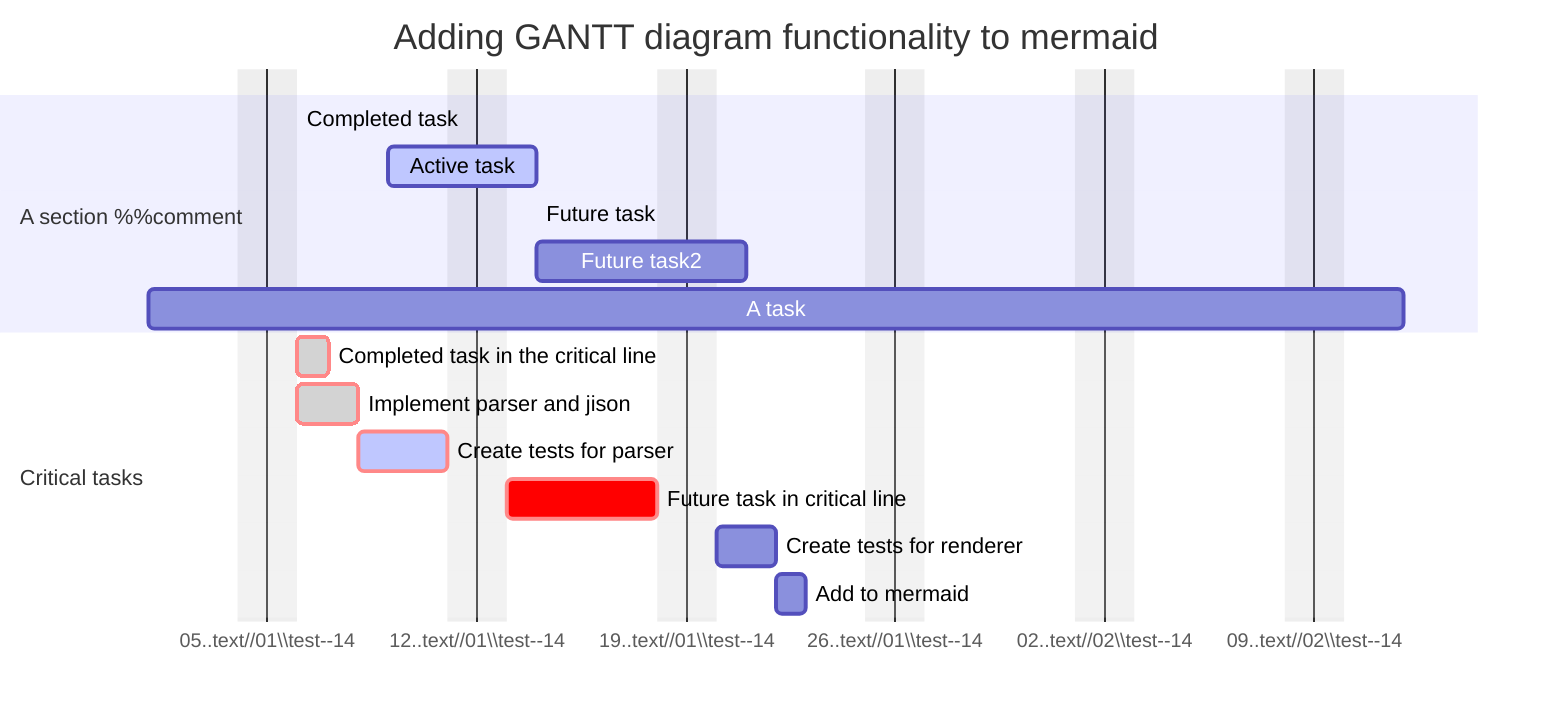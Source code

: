 %% SYNTAX TEST "source.mermaid" "gantt chart test"

gantt
%% <-------------- keyword.control.mermaid
  dateFormat  YYYY-MM-DD
%%^^^^^^^^^^ keyword.control.mermaid
%%            ^^^^^^^^^^ entity.name.function.mermaid
  dateFormat  DD.MM.YYYY
%%^^^^^^^^^^ keyword.control.mermaid
%%            ^^^^^^^^^^ entity.name.function.mermaid
  axisFormat  %m/%d/%Y
%%^^^^^^^^^^ keyword.control.mermaid
%%            ^^^^^^^^ entity.name.function.mermaid
  axisFormat  %d..text//%m\\test--%y
%%^^^^^^^^^^ keyword.control.mermaid
%%            ^^^^^^^^^^^^^^^^^^^^^^ entity.name.function.mermaid
  title Adding GANTT diagram functionality to mermaid
%%^^^^^ keyword.control.mermaid
%%      ^^^^^^^^^^^^^^^^^^^^^^^^^^^^^^^^^^^^^^^^^^^^^ string
  excludes 2023-02-28
%%^^^^^^^^ keyword.control.mermaid
%%         ^^^^^^^^^^ string
  excludes weekends
%%^^^^^^^^ keyword.control.mermaid
%%         ^^^^^^^^ string
  excludes 2023-02-28, sunday, 2023-01-01, weekends
%%^^^^^^^^ keyword.control.mermaid
%%         ^^^^^^^^^^^^^^^^^^^^^^^^^^^^^^^^^^^^^^^^ string
  todayMarker off
%%^^^^^^^^^^^ keyword.control.mermaid
%%            ^^^ string
  todayMarker stroke-width:5px,stroke:#0f0,opacity:0.5
%%^^^^^^^^^^^ keyword.control.mermaid
%%            ^^^^^^^^^^^^^^^^^^^^^^^^^^^^^^^^^^^^^^^^ string
  section A section %%comment
%%^^^^^^^ keyword.control.mermaid
%%        ^^^^^^^^^^^^^^^^^^^ string
  Completed task            :done,    des1, 2014-01-06,2014-01-08
%%^^^^^^^^^^^^^^ string
%%                          ^ keyword.control.mermaid
%%                           ^^^^ entity.name.function.mermaid
%%                               ^^^^^^^^^^^^^^^^^^^^^^^^^^^^^^^^ source.mermaid
  Active task               :active,  des2, 2014-01-09, 3d
%%^^^^^^^^^^^ string
%%                          ^ keyword.control.mermaid
%%                           ^^^^^^ entity.name.function.mermaid
%%                                    ^^^^^^^^^^^^^^^^^^^^ source.mermaid
  Future task               :         des3, after des2, 5d %%comment
%%^^^^^^^^^^^ string
%%                          ^ keyword.control.mermaid
%%                                    ^^^^^ source.mermaid
%%                                          ^^^^^ entity.name.function.mermaid
%%                                                ^^^^^^^^ source.mermaid
  Future task2               :         des4, after des3, 5d
%%^^^^^^^^^^^^ string
%%                           ^ keyword.control.mermaid
%%                                     ^^^^ source.mermaid
%%                                           ^^^^^ entity.name.function.mermaid
%%                                                 ^^^^^^^^ source.mermaid
  A task           :a1, 2014-01-01, 30d
%%^^^^^^ string
%%                 ^ keyword.control.mermaid
%%                  ^^^^^^^^^^^^^^^^^^^ source.mermaid
  section Critical tasks
%%^^^^^^^ keyword.control.mermaid
%%        ^^^^^^^^^^^^^^ string
  Completed task in the critical line :crit, done, 2014-01-06,24h
%%^^^^^^^^^^^^^^^^^^^^^^^^^^^^^^^^^^^ string
%%                                    ^ keyword.control.mermaid
%%                                     ^^^^ entity.name.function.mermaid
%%                                         ^ source.mermaid
%%                                           ^^^^ entity.name.function.mermaid
%%                                               ^^^^^^^^^^^^^^^^ source.mermaid
  Implement parser and jison          :crit, done, after des1, 2d
%%^^^^^^^^^^^^^^^^^^^^^^^^^^ string
%%                                    ^ keyword.control.mermaid
%%                                     ^^^^ entity.name.function.mermaid
%%                                         ^ source.mermaid
%%                                           ^^^^ entity.name.function.mermaid
%%                                               ^ source.mermaid
%%                                                 ^^^^^ entity.name.function.mermaid
%%                                                       ^^^^^^^^ source.mermaid
  Create tests for parser             :crit, active, 3d
%%^^^^^^^^^^^^^^^^^^^^^^^ string
%%                                    ^ keyword.control.mermaid
%%                                     ^^^^ entity.name.function.mermaid
%%                                         ^ source.mermaid
%%                                           ^^^^^^ entity.name.function.mermaid
%%                                                 ^^^^ source.mermaid
  Future task in critical line        :crit, 5d
%%^^^^^^^^^^^^^^^^^^^^^^^^^^^^ string
%%                                    ^ keyword.control.mermaid
%%                                     ^^^^ entity.name.function.mermaid
%%                                         ^^^^ source.mermaid
  Create tests for renderer           :2d
%%^^^^^^^^^^^^^^^^^^^^^^^^^ string
%%                                    ^ keyword.control.mermaid
%%                                     ^^ source.mermaid
  Add to mermaid                      :1d
%%^^^^^^^^^^^^^^ string
%%                                    ^ keyword.control.mermaid
%%                                     ^^ source.mermaid